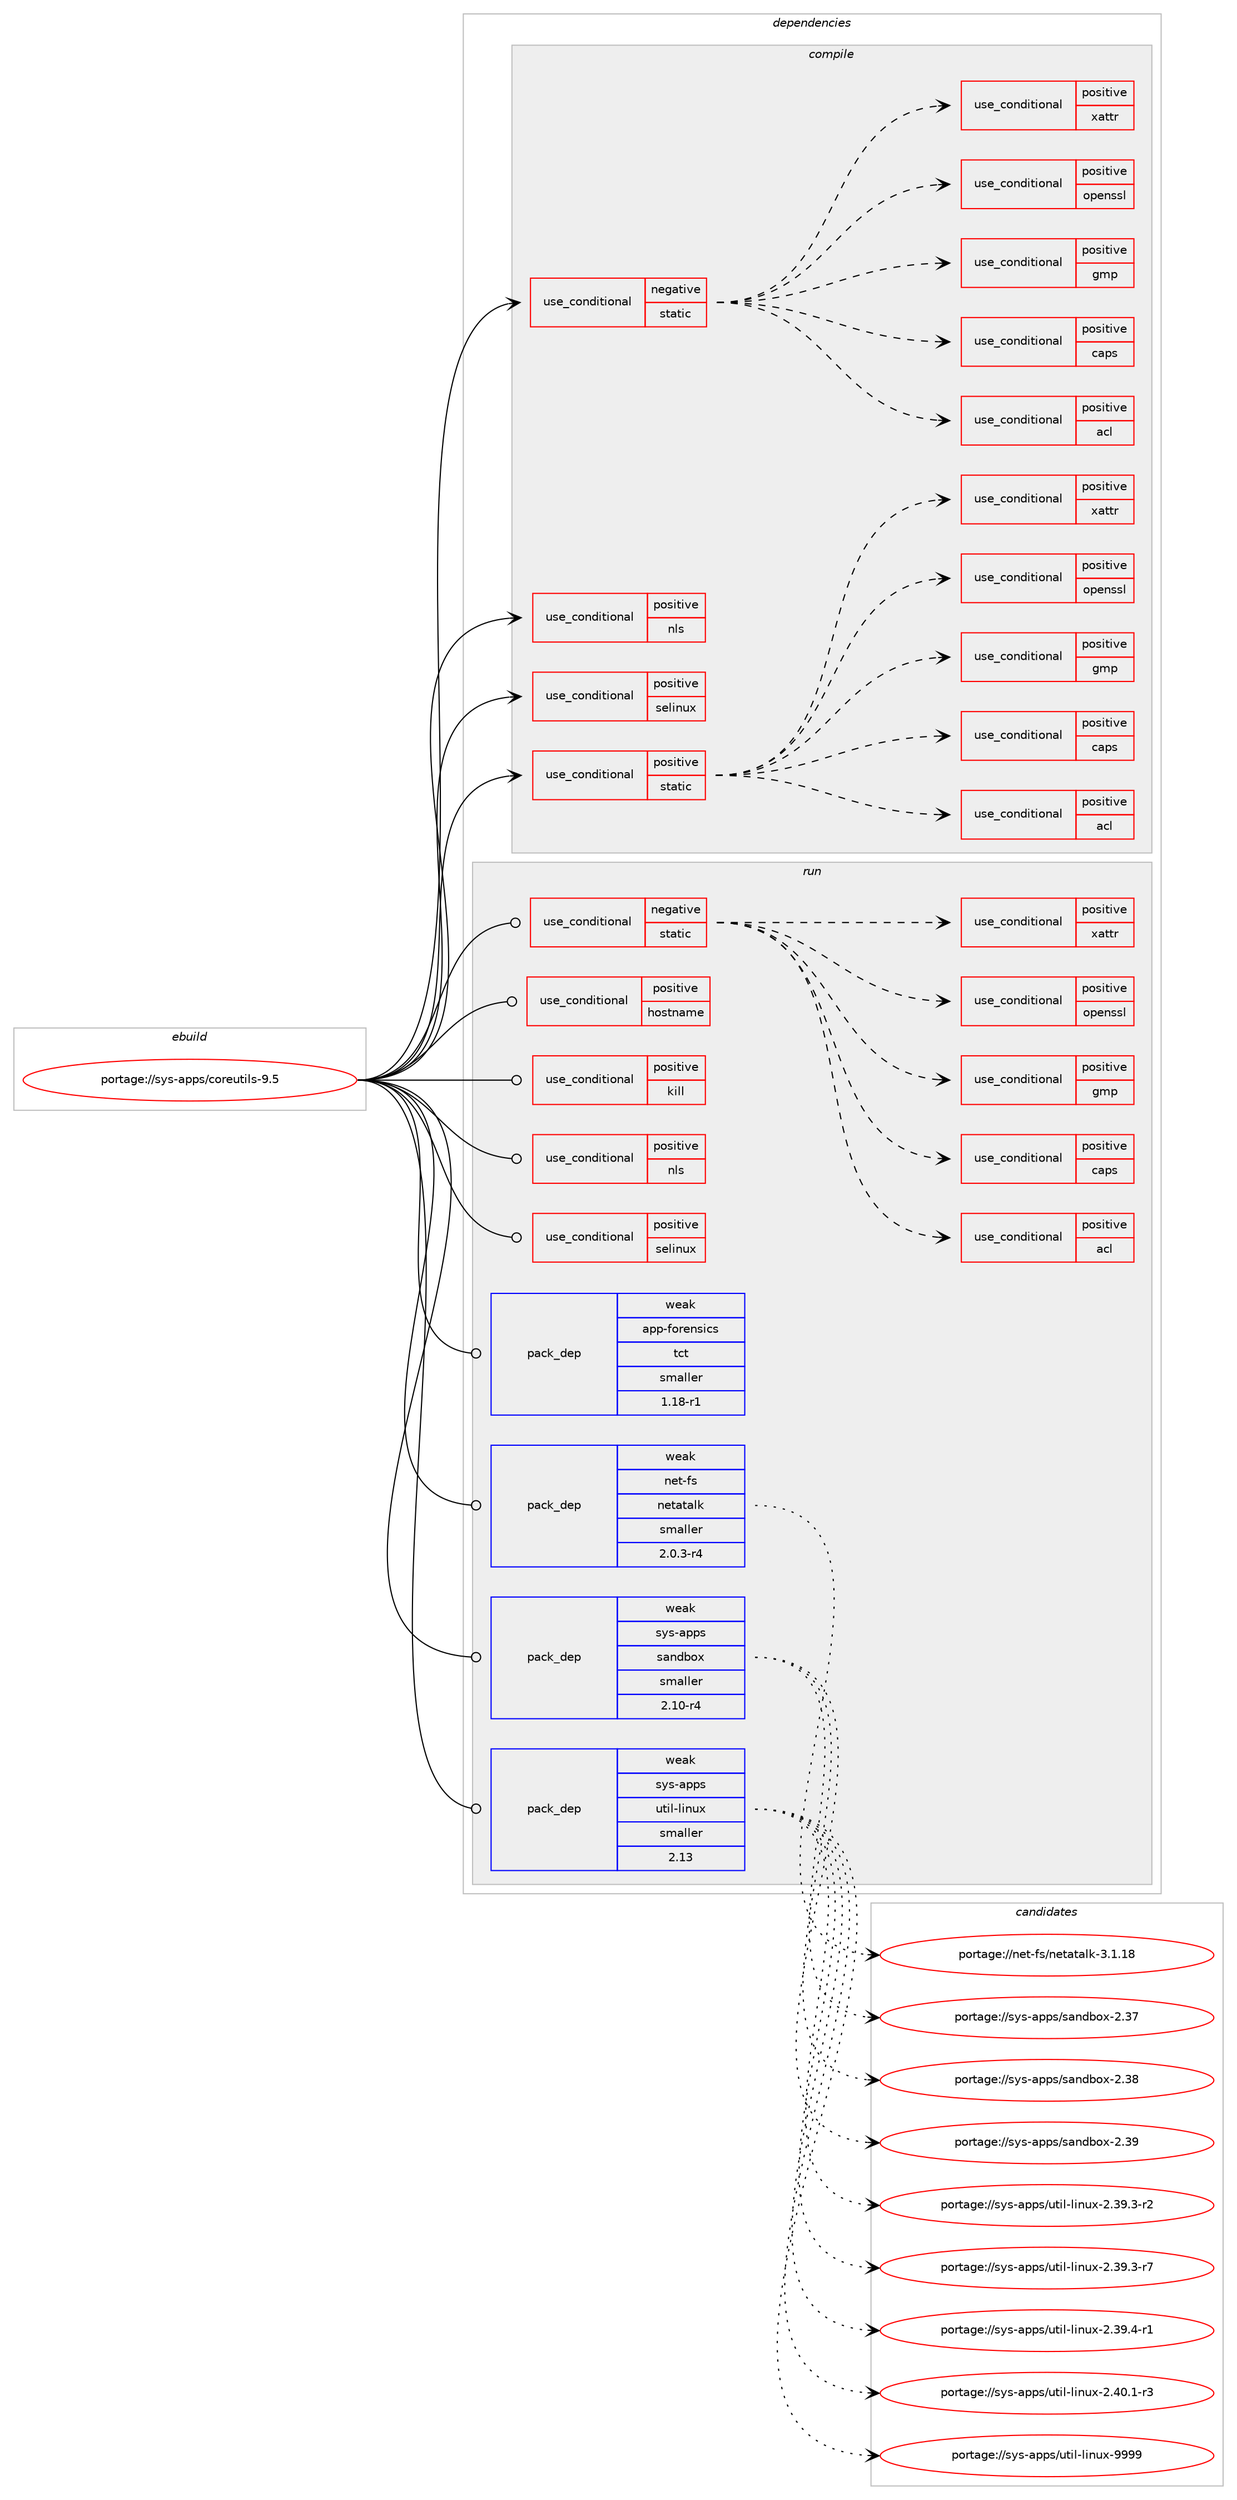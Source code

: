 digraph prolog {

# *************
# Graph options
# *************

newrank=true;
concentrate=true;
compound=true;
graph [rankdir=LR,fontname=Helvetica,fontsize=10,ranksep=1.5];#, ranksep=2.5, nodesep=0.2];
edge  [arrowhead=vee];
node  [fontname=Helvetica,fontsize=10];

# **********
# The ebuild
# **********

subgraph cluster_leftcol {
color=gray;
rank=same;
label=<<i>ebuild</i>>;
id [label="portage://sys-apps/coreutils-9.5", color=red, width=4, href="../sys-apps/coreutils-9.5.svg"];
}

# ****************
# The dependencies
# ****************

subgraph cluster_midcol {
color=gray;
label=<<i>dependencies</i>>;
subgraph cluster_compile {
fillcolor="#eeeeee";
style=filled;
label=<<i>compile</i>>;
subgraph cond107704 {
dependency209777 [label=<<TABLE BORDER="0" CELLBORDER="1" CELLSPACING="0" CELLPADDING="4"><TR><TD ROWSPAN="3" CELLPADDING="10">use_conditional</TD></TR><TR><TD>negative</TD></TR><TR><TD>static</TD></TR></TABLE>>, shape=none, color=red];
subgraph cond107705 {
dependency209778 [label=<<TABLE BORDER="0" CELLBORDER="1" CELLSPACING="0" CELLPADDING="4"><TR><TD ROWSPAN="3" CELLPADDING="10">use_conditional</TD></TR><TR><TD>positive</TD></TR><TR><TD>acl</TD></TR></TABLE>>, shape=none, color=red];
# *** BEGIN UNKNOWN DEPENDENCY TYPE (TODO) ***
# dependency209778 -> package_dependency(portage://sys-apps/coreutils-9.5,install,no,sys-apps,acl,none,[,,],[],[])
# *** END UNKNOWN DEPENDENCY TYPE (TODO) ***

}
dependency209777:e -> dependency209778:w [weight=20,style="dashed",arrowhead="vee"];
subgraph cond107706 {
dependency209779 [label=<<TABLE BORDER="0" CELLBORDER="1" CELLSPACING="0" CELLPADDING="4"><TR><TD ROWSPAN="3" CELLPADDING="10">use_conditional</TD></TR><TR><TD>positive</TD></TR><TR><TD>caps</TD></TR></TABLE>>, shape=none, color=red];
# *** BEGIN UNKNOWN DEPENDENCY TYPE (TODO) ***
# dependency209779 -> package_dependency(portage://sys-apps/coreutils-9.5,install,no,sys-libs,libcap,none,[,,],[],[])
# *** END UNKNOWN DEPENDENCY TYPE (TODO) ***

}
dependency209777:e -> dependency209779:w [weight=20,style="dashed",arrowhead="vee"];
subgraph cond107707 {
dependency209780 [label=<<TABLE BORDER="0" CELLBORDER="1" CELLSPACING="0" CELLPADDING="4"><TR><TD ROWSPAN="3" CELLPADDING="10">use_conditional</TD></TR><TR><TD>positive</TD></TR><TR><TD>gmp</TD></TR></TABLE>>, shape=none, color=red];
# *** BEGIN UNKNOWN DEPENDENCY TYPE (TODO) ***
# dependency209780 -> package_dependency(portage://sys-apps/coreutils-9.5,install,no,dev-libs,gmp,none,[,,],any_same_slot,[])
# *** END UNKNOWN DEPENDENCY TYPE (TODO) ***

}
dependency209777:e -> dependency209780:w [weight=20,style="dashed",arrowhead="vee"];
subgraph cond107708 {
dependency209781 [label=<<TABLE BORDER="0" CELLBORDER="1" CELLSPACING="0" CELLPADDING="4"><TR><TD ROWSPAN="3" CELLPADDING="10">use_conditional</TD></TR><TR><TD>positive</TD></TR><TR><TD>openssl</TD></TR></TABLE>>, shape=none, color=red];
# *** BEGIN UNKNOWN DEPENDENCY TYPE (TODO) ***
# dependency209781 -> package_dependency(portage://sys-apps/coreutils-9.5,install,no,dev-libs,openssl,none,[,,],any_same_slot,[])
# *** END UNKNOWN DEPENDENCY TYPE (TODO) ***

}
dependency209777:e -> dependency209781:w [weight=20,style="dashed",arrowhead="vee"];
subgraph cond107709 {
dependency209782 [label=<<TABLE BORDER="0" CELLBORDER="1" CELLSPACING="0" CELLPADDING="4"><TR><TD ROWSPAN="3" CELLPADDING="10">use_conditional</TD></TR><TR><TD>positive</TD></TR><TR><TD>xattr</TD></TR></TABLE>>, shape=none, color=red];
# *** BEGIN UNKNOWN DEPENDENCY TYPE (TODO) ***
# dependency209782 -> package_dependency(portage://sys-apps/coreutils-9.5,install,no,sys-apps,attr,none,[,,],[],[])
# *** END UNKNOWN DEPENDENCY TYPE (TODO) ***

}
dependency209777:e -> dependency209782:w [weight=20,style="dashed",arrowhead="vee"];
}
id:e -> dependency209777:w [weight=20,style="solid",arrowhead="vee"];
subgraph cond107710 {
dependency209783 [label=<<TABLE BORDER="0" CELLBORDER="1" CELLSPACING="0" CELLPADDING="4"><TR><TD ROWSPAN="3" CELLPADDING="10">use_conditional</TD></TR><TR><TD>positive</TD></TR><TR><TD>nls</TD></TR></TABLE>>, shape=none, color=red];
# *** BEGIN UNKNOWN DEPENDENCY TYPE (TODO) ***
# dependency209783 -> package_dependency(portage://sys-apps/coreutils-9.5,install,no,virtual,libintl,none,[,,],[],[])
# *** END UNKNOWN DEPENDENCY TYPE (TODO) ***

}
id:e -> dependency209783:w [weight=20,style="solid",arrowhead="vee"];
subgraph cond107711 {
dependency209784 [label=<<TABLE BORDER="0" CELLBORDER="1" CELLSPACING="0" CELLPADDING="4"><TR><TD ROWSPAN="3" CELLPADDING="10">use_conditional</TD></TR><TR><TD>positive</TD></TR><TR><TD>selinux</TD></TR></TABLE>>, shape=none, color=red];
# *** BEGIN UNKNOWN DEPENDENCY TYPE (TODO) ***
# dependency209784 -> package_dependency(portage://sys-apps/coreutils-9.5,install,no,sys-libs,libselinux,none,[,,],[],[])
# *** END UNKNOWN DEPENDENCY TYPE (TODO) ***

}
id:e -> dependency209784:w [weight=20,style="solid",arrowhead="vee"];
subgraph cond107712 {
dependency209785 [label=<<TABLE BORDER="0" CELLBORDER="1" CELLSPACING="0" CELLPADDING="4"><TR><TD ROWSPAN="3" CELLPADDING="10">use_conditional</TD></TR><TR><TD>positive</TD></TR><TR><TD>static</TD></TR></TABLE>>, shape=none, color=red];
subgraph cond107713 {
dependency209786 [label=<<TABLE BORDER="0" CELLBORDER="1" CELLSPACING="0" CELLPADDING="4"><TR><TD ROWSPAN="3" CELLPADDING="10">use_conditional</TD></TR><TR><TD>positive</TD></TR><TR><TD>acl</TD></TR></TABLE>>, shape=none, color=red];
# *** BEGIN UNKNOWN DEPENDENCY TYPE (TODO) ***
# dependency209786 -> package_dependency(portage://sys-apps/coreutils-9.5,install,no,sys-apps,acl,none,[,,],[],[use(enable(static-libs),none)])
# *** END UNKNOWN DEPENDENCY TYPE (TODO) ***

}
dependency209785:e -> dependency209786:w [weight=20,style="dashed",arrowhead="vee"];
subgraph cond107714 {
dependency209787 [label=<<TABLE BORDER="0" CELLBORDER="1" CELLSPACING="0" CELLPADDING="4"><TR><TD ROWSPAN="3" CELLPADDING="10">use_conditional</TD></TR><TR><TD>positive</TD></TR><TR><TD>caps</TD></TR></TABLE>>, shape=none, color=red];
# *** BEGIN UNKNOWN DEPENDENCY TYPE (TODO) ***
# dependency209787 -> package_dependency(portage://sys-apps/coreutils-9.5,install,no,sys-libs,libcap,none,[,,],[],[])
# *** END UNKNOWN DEPENDENCY TYPE (TODO) ***

}
dependency209785:e -> dependency209787:w [weight=20,style="dashed",arrowhead="vee"];
subgraph cond107715 {
dependency209788 [label=<<TABLE BORDER="0" CELLBORDER="1" CELLSPACING="0" CELLPADDING="4"><TR><TD ROWSPAN="3" CELLPADDING="10">use_conditional</TD></TR><TR><TD>positive</TD></TR><TR><TD>gmp</TD></TR></TABLE>>, shape=none, color=red];
# *** BEGIN UNKNOWN DEPENDENCY TYPE (TODO) ***
# dependency209788 -> package_dependency(portage://sys-apps/coreutils-9.5,install,no,dev-libs,gmp,none,[,,],any_same_slot,[use(enable(static-libs),none)])
# *** END UNKNOWN DEPENDENCY TYPE (TODO) ***

}
dependency209785:e -> dependency209788:w [weight=20,style="dashed",arrowhead="vee"];
subgraph cond107716 {
dependency209789 [label=<<TABLE BORDER="0" CELLBORDER="1" CELLSPACING="0" CELLPADDING="4"><TR><TD ROWSPAN="3" CELLPADDING="10">use_conditional</TD></TR><TR><TD>positive</TD></TR><TR><TD>openssl</TD></TR></TABLE>>, shape=none, color=red];
# *** BEGIN UNKNOWN DEPENDENCY TYPE (TODO) ***
# dependency209789 -> package_dependency(portage://sys-apps/coreutils-9.5,install,no,dev-libs,openssl,none,[,,],any_same_slot,[use(enable(static-libs),none)])
# *** END UNKNOWN DEPENDENCY TYPE (TODO) ***

}
dependency209785:e -> dependency209789:w [weight=20,style="dashed",arrowhead="vee"];
subgraph cond107717 {
dependency209790 [label=<<TABLE BORDER="0" CELLBORDER="1" CELLSPACING="0" CELLPADDING="4"><TR><TD ROWSPAN="3" CELLPADDING="10">use_conditional</TD></TR><TR><TD>positive</TD></TR><TR><TD>xattr</TD></TR></TABLE>>, shape=none, color=red];
# *** BEGIN UNKNOWN DEPENDENCY TYPE (TODO) ***
# dependency209790 -> package_dependency(portage://sys-apps/coreutils-9.5,install,no,sys-apps,attr,none,[,,],[],[use(enable(static-libs),none)])
# *** END UNKNOWN DEPENDENCY TYPE (TODO) ***

}
dependency209785:e -> dependency209790:w [weight=20,style="dashed",arrowhead="vee"];
}
id:e -> dependency209785:w [weight=20,style="solid",arrowhead="vee"];
}
subgraph cluster_compileandrun {
fillcolor="#eeeeee";
style=filled;
label=<<i>compile and run</i>>;
}
subgraph cluster_run {
fillcolor="#eeeeee";
style=filled;
label=<<i>run</i>>;
subgraph cond107718 {
dependency209791 [label=<<TABLE BORDER="0" CELLBORDER="1" CELLSPACING="0" CELLPADDING="4"><TR><TD ROWSPAN="3" CELLPADDING="10">use_conditional</TD></TR><TR><TD>negative</TD></TR><TR><TD>static</TD></TR></TABLE>>, shape=none, color=red];
subgraph cond107719 {
dependency209792 [label=<<TABLE BORDER="0" CELLBORDER="1" CELLSPACING="0" CELLPADDING="4"><TR><TD ROWSPAN="3" CELLPADDING="10">use_conditional</TD></TR><TR><TD>positive</TD></TR><TR><TD>acl</TD></TR></TABLE>>, shape=none, color=red];
# *** BEGIN UNKNOWN DEPENDENCY TYPE (TODO) ***
# dependency209792 -> package_dependency(portage://sys-apps/coreutils-9.5,run,no,sys-apps,acl,none,[,,],[],[])
# *** END UNKNOWN DEPENDENCY TYPE (TODO) ***

}
dependency209791:e -> dependency209792:w [weight=20,style="dashed",arrowhead="vee"];
subgraph cond107720 {
dependency209793 [label=<<TABLE BORDER="0" CELLBORDER="1" CELLSPACING="0" CELLPADDING="4"><TR><TD ROWSPAN="3" CELLPADDING="10">use_conditional</TD></TR><TR><TD>positive</TD></TR><TR><TD>caps</TD></TR></TABLE>>, shape=none, color=red];
# *** BEGIN UNKNOWN DEPENDENCY TYPE (TODO) ***
# dependency209793 -> package_dependency(portage://sys-apps/coreutils-9.5,run,no,sys-libs,libcap,none,[,,],[],[])
# *** END UNKNOWN DEPENDENCY TYPE (TODO) ***

}
dependency209791:e -> dependency209793:w [weight=20,style="dashed",arrowhead="vee"];
subgraph cond107721 {
dependency209794 [label=<<TABLE BORDER="0" CELLBORDER="1" CELLSPACING="0" CELLPADDING="4"><TR><TD ROWSPAN="3" CELLPADDING="10">use_conditional</TD></TR><TR><TD>positive</TD></TR><TR><TD>gmp</TD></TR></TABLE>>, shape=none, color=red];
# *** BEGIN UNKNOWN DEPENDENCY TYPE (TODO) ***
# dependency209794 -> package_dependency(portage://sys-apps/coreutils-9.5,run,no,dev-libs,gmp,none,[,,],any_same_slot,[])
# *** END UNKNOWN DEPENDENCY TYPE (TODO) ***

}
dependency209791:e -> dependency209794:w [weight=20,style="dashed",arrowhead="vee"];
subgraph cond107722 {
dependency209795 [label=<<TABLE BORDER="0" CELLBORDER="1" CELLSPACING="0" CELLPADDING="4"><TR><TD ROWSPAN="3" CELLPADDING="10">use_conditional</TD></TR><TR><TD>positive</TD></TR><TR><TD>openssl</TD></TR></TABLE>>, shape=none, color=red];
# *** BEGIN UNKNOWN DEPENDENCY TYPE (TODO) ***
# dependency209795 -> package_dependency(portage://sys-apps/coreutils-9.5,run,no,dev-libs,openssl,none,[,,],any_same_slot,[])
# *** END UNKNOWN DEPENDENCY TYPE (TODO) ***

}
dependency209791:e -> dependency209795:w [weight=20,style="dashed",arrowhead="vee"];
subgraph cond107723 {
dependency209796 [label=<<TABLE BORDER="0" CELLBORDER="1" CELLSPACING="0" CELLPADDING="4"><TR><TD ROWSPAN="3" CELLPADDING="10">use_conditional</TD></TR><TR><TD>positive</TD></TR><TR><TD>xattr</TD></TR></TABLE>>, shape=none, color=red];
# *** BEGIN UNKNOWN DEPENDENCY TYPE (TODO) ***
# dependency209796 -> package_dependency(portage://sys-apps/coreutils-9.5,run,no,sys-apps,attr,none,[,,],[],[])
# *** END UNKNOWN DEPENDENCY TYPE (TODO) ***

}
dependency209791:e -> dependency209796:w [weight=20,style="dashed",arrowhead="vee"];
}
id:e -> dependency209791:w [weight=20,style="solid",arrowhead="odot"];
subgraph cond107724 {
dependency209797 [label=<<TABLE BORDER="0" CELLBORDER="1" CELLSPACING="0" CELLPADDING="4"><TR><TD ROWSPAN="3" CELLPADDING="10">use_conditional</TD></TR><TR><TD>positive</TD></TR><TR><TD>hostname</TD></TR></TABLE>>, shape=none, color=red];
# *** BEGIN UNKNOWN DEPENDENCY TYPE (TODO) ***
# dependency209797 -> package_dependency(portage://sys-apps/coreutils-9.5,run,weak,sys-apps,net-tools,none,[,,],[],[use(enable(hostname),none)])
# *** END UNKNOWN DEPENDENCY TYPE (TODO) ***

}
id:e -> dependency209797:w [weight=20,style="solid",arrowhead="odot"];
subgraph cond107725 {
dependency209798 [label=<<TABLE BORDER="0" CELLBORDER="1" CELLSPACING="0" CELLPADDING="4"><TR><TD ROWSPAN="3" CELLPADDING="10">use_conditional</TD></TR><TR><TD>positive</TD></TR><TR><TD>kill</TD></TR></TABLE>>, shape=none, color=red];
# *** BEGIN UNKNOWN DEPENDENCY TYPE (TODO) ***
# dependency209798 -> package_dependency(portage://sys-apps/coreutils-9.5,run,weak,sys-apps,util-linux,none,[,,],[],[use(enable(kill),none)])
# *** END UNKNOWN DEPENDENCY TYPE (TODO) ***

# *** BEGIN UNKNOWN DEPENDENCY TYPE (TODO) ***
# dependency209798 -> package_dependency(portage://sys-apps/coreutils-9.5,run,weak,sys-process,procps,none,[,,],[],[use(enable(kill),none)])
# *** END UNKNOWN DEPENDENCY TYPE (TODO) ***

}
id:e -> dependency209798:w [weight=20,style="solid",arrowhead="odot"];
subgraph cond107726 {
dependency209799 [label=<<TABLE BORDER="0" CELLBORDER="1" CELLSPACING="0" CELLPADDING="4"><TR><TD ROWSPAN="3" CELLPADDING="10">use_conditional</TD></TR><TR><TD>positive</TD></TR><TR><TD>nls</TD></TR></TABLE>>, shape=none, color=red];
# *** BEGIN UNKNOWN DEPENDENCY TYPE (TODO) ***
# dependency209799 -> package_dependency(portage://sys-apps/coreutils-9.5,run,no,virtual,libintl,none,[,,],[],[])
# *** END UNKNOWN DEPENDENCY TYPE (TODO) ***

}
id:e -> dependency209799:w [weight=20,style="solid",arrowhead="odot"];
subgraph cond107727 {
dependency209800 [label=<<TABLE BORDER="0" CELLBORDER="1" CELLSPACING="0" CELLPADDING="4"><TR><TD ROWSPAN="3" CELLPADDING="10">use_conditional</TD></TR><TR><TD>positive</TD></TR><TR><TD>selinux</TD></TR></TABLE>>, shape=none, color=red];
# *** BEGIN UNKNOWN DEPENDENCY TYPE (TODO) ***
# dependency209800 -> package_dependency(portage://sys-apps/coreutils-9.5,run,no,sys-libs,libselinux,none,[,,],[],[])
# *** END UNKNOWN DEPENDENCY TYPE (TODO) ***

}
id:e -> dependency209800:w [weight=20,style="solid",arrowhead="odot"];
subgraph pack99226 {
dependency209801 [label=<<TABLE BORDER="0" CELLBORDER="1" CELLSPACING="0" CELLPADDING="4" WIDTH="220"><TR><TD ROWSPAN="6" CELLPADDING="30">pack_dep</TD></TR><TR><TD WIDTH="110">weak</TD></TR><TR><TD>app-forensics</TD></TR><TR><TD>tct</TD></TR><TR><TD>smaller</TD></TR><TR><TD>1.18-r1</TD></TR></TABLE>>, shape=none, color=blue];
}
id:e -> dependency209801:w [weight=20,style="solid",arrowhead="odot"];
subgraph pack99227 {
dependency209802 [label=<<TABLE BORDER="0" CELLBORDER="1" CELLSPACING="0" CELLPADDING="4" WIDTH="220"><TR><TD ROWSPAN="6" CELLPADDING="30">pack_dep</TD></TR><TR><TD WIDTH="110">weak</TD></TR><TR><TD>net-fs</TD></TR><TR><TD>netatalk</TD></TR><TR><TD>smaller</TD></TR><TR><TD>2.0.3-r4</TD></TR></TABLE>>, shape=none, color=blue];
}
id:e -> dependency209802:w [weight=20,style="solid",arrowhead="odot"];
# *** BEGIN UNKNOWN DEPENDENCY TYPE (TODO) ***
# id -> package_dependency(portage://sys-apps/coreutils-9.5,run,weak,net-mail,base64,none,[,,],[],[])
# *** END UNKNOWN DEPENDENCY TYPE (TODO) ***

# *** BEGIN UNKNOWN DEPENDENCY TYPE (TODO) ***
# id -> package_dependency(portage://sys-apps/coreutils-9.5,run,weak,sys-apps,mktemp,none,[,,],[],[])
# *** END UNKNOWN DEPENDENCY TYPE (TODO) ***

subgraph pack99228 {
dependency209803 [label=<<TABLE BORDER="0" CELLBORDER="1" CELLSPACING="0" CELLPADDING="4" WIDTH="220"><TR><TD ROWSPAN="6" CELLPADDING="30">pack_dep</TD></TR><TR><TD WIDTH="110">weak</TD></TR><TR><TD>sys-apps</TD></TR><TR><TD>sandbox</TD></TR><TR><TD>smaller</TD></TR><TR><TD>2.10-r4</TD></TR></TABLE>>, shape=none, color=blue];
}
id:e -> dependency209803:w [weight=20,style="solid",arrowhead="odot"];
# *** BEGIN UNKNOWN DEPENDENCY TYPE (TODO) ***
# id -> package_dependency(portage://sys-apps/coreutils-9.5,run,weak,sys-apps,stat,none,[,,],[],[])
# *** END UNKNOWN DEPENDENCY TYPE (TODO) ***

subgraph pack99229 {
dependency209804 [label=<<TABLE BORDER="0" CELLBORDER="1" CELLSPACING="0" CELLPADDING="4" WIDTH="220"><TR><TD ROWSPAN="6" CELLPADDING="30">pack_dep</TD></TR><TR><TD WIDTH="110">weak</TD></TR><TR><TD>sys-apps</TD></TR><TR><TD>util-linux</TD></TR><TR><TD>smaller</TD></TR><TR><TD>2.13</TD></TR></TABLE>>, shape=none, color=blue];
}
id:e -> dependency209804:w [weight=20,style="solid",arrowhead="odot"];
}
}

# **************
# The candidates
# **************

subgraph cluster_choices {
rank=same;
color=gray;
label=<<i>candidates</i>>;

subgraph choice99226 {
color=black;
nodesep=1;
}
subgraph choice99227 {
color=black;
nodesep=1;
choice1101011164510211547110101116971169710810745514649464956 [label="portage://net-fs/netatalk-3.1.18", color=red, width=4,href="../net-fs/netatalk-3.1.18.svg"];
dependency209802:e -> choice1101011164510211547110101116971169710810745514649464956:w [style=dotted,weight="100"];
}
subgraph choice99228 {
color=black;
nodesep=1;
choice11512111545971121121154711597110100981111204550465155 [label="portage://sys-apps/sandbox-2.37", color=red, width=4,href="../sys-apps/sandbox-2.37.svg"];
choice11512111545971121121154711597110100981111204550465156 [label="portage://sys-apps/sandbox-2.38", color=red, width=4,href="../sys-apps/sandbox-2.38.svg"];
choice11512111545971121121154711597110100981111204550465157 [label="portage://sys-apps/sandbox-2.39", color=red, width=4,href="../sys-apps/sandbox-2.39.svg"];
dependency209803:e -> choice11512111545971121121154711597110100981111204550465155:w [style=dotted,weight="100"];
dependency209803:e -> choice11512111545971121121154711597110100981111204550465156:w [style=dotted,weight="100"];
dependency209803:e -> choice11512111545971121121154711597110100981111204550465157:w [style=dotted,weight="100"];
}
subgraph choice99229 {
color=black;
nodesep=1;
choice11512111545971121121154711711610510845108105110117120455046515746514511450 [label="portage://sys-apps/util-linux-2.39.3-r2", color=red, width=4,href="../sys-apps/util-linux-2.39.3-r2.svg"];
choice11512111545971121121154711711610510845108105110117120455046515746514511455 [label="portage://sys-apps/util-linux-2.39.3-r7", color=red, width=4,href="../sys-apps/util-linux-2.39.3-r7.svg"];
choice11512111545971121121154711711610510845108105110117120455046515746524511449 [label="portage://sys-apps/util-linux-2.39.4-r1", color=red, width=4,href="../sys-apps/util-linux-2.39.4-r1.svg"];
choice11512111545971121121154711711610510845108105110117120455046524846494511451 [label="portage://sys-apps/util-linux-2.40.1-r3", color=red, width=4,href="../sys-apps/util-linux-2.40.1-r3.svg"];
choice115121115459711211211547117116105108451081051101171204557575757 [label="portage://sys-apps/util-linux-9999", color=red, width=4,href="../sys-apps/util-linux-9999.svg"];
dependency209804:e -> choice11512111545971121121154711711610510845108105110117120455046515746514511450:w [style=dotted,weight="100"];
dependency209804:e -> choice11512111545971121121154711711610510845108105110117120455046515746514511455:w [style=dotted,weight="100"];
dependency209804:e -> choice11512111545971121121154711711610510845108105110117120455046515746524511449:w [style=dotted,weight="100"];
dependency209804:e -> choice11512111545971121121154711711610510845108105110117120455046524846494511451:w [style=dotted,weight="100"];
dependency209804:e -> choice115121115459711211211547117116105108451081051101171204557575757:w [style=dotted,weight="100"];
}
}

}
